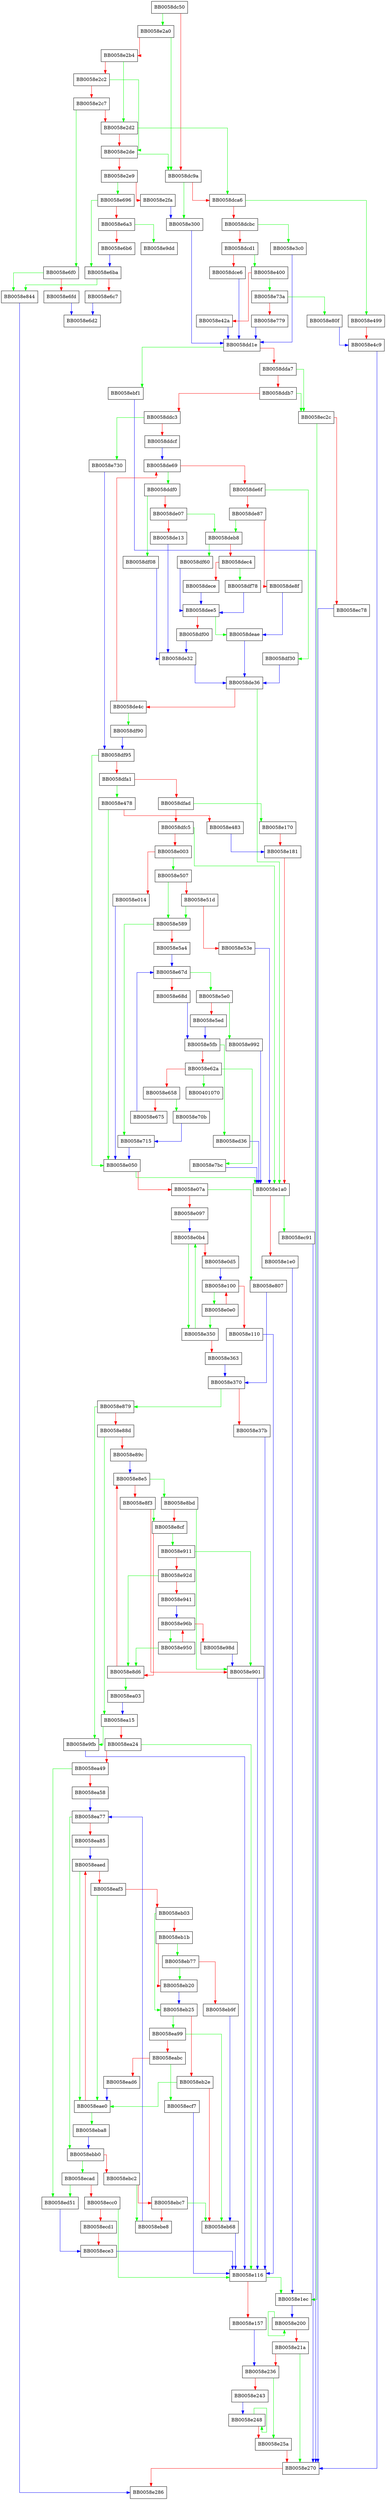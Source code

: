 digraph ossl_ec_wNAF_mul {
  node [shape="box"];
  graph [splines=ortho];
  BB0058dc50 -> BB0058e2a0 [color="green"];
  BB0058dc50 -> BB0058dc9a [color="red"];
  BB0058dc9a -> BB0058e300 [color="green"];
  BB0058dc9a -> BB0058dca6 [color="red"];
  BB0058dca6 -> BB0058e499 [color="green"];
  BB0058dca6 -> BB0058dcbc [color="red"];
  BB0058dcbc -> BB0058e3c0 [color="green"];
  BB0058dcbc -> BB0058dcd1 [color="red"];
  BB0058dcd1 -> BB0058e400 [color="green"];
  BB0058dcd1 -> BB0058dce6 [color="red"];
  BB0058dce6 -> BB0058dd1e [color="blue"];
  BB0058dd1e -> BB0058ebf1 [color="green"];
  BB0058dd1e -> BB0058dda7 [color="red"];
  BB0058dda7 -> BB0058ec2c [color="green"];
  BB0058dda7 -> BB0058ddb7 [color="red"];
  BB0058ddb7 -> BB0058ec2c [color="green"];
  BB0058ddb7 -> BB0058ddc3 [color="red"];
  BB0058ddc3 -> BB0058e730 [color="green"];
  BB0058ddc3 -> BB0058ddcf [color="red"];
  BB0058ddcf -> BB0058de69 [color="blue"];
  BB0058ddf0 -> BB0058df08 [color="green"];
  BB0058ddf0 -> BB0058de07 [color="red"];
  BB0058de07 -> BB0058deb8 [color="green"];
  BB0058de07 -> BB0058de13 [color="red"];
  BB0058de13 -> BB0058de32 [color="blue"];
  BB0058de32 -> BB0058de36 [color="blue"];
  BB0058de36 -> BB0058e1a0 [color="green"];
  BB0058de36 -> BB0058de4c [color="red"];
  BB0058de4c -> BB0058df90 [color="green"];
  BB0058de4c -> BB0058de69 [color="red"];
  BB0058de69 -> BB0058ddf0 [color="green"];
  BB0058de69 -> BB0058de6f [color="red"];
  BB0058de6f -> BB0058df30 [color="green"];
  BB0058de6f -> BB0058de87 [color="red"];
  BB0058de87 -> BB0058deb8 [color="green"];
  BB0058de87 -> BB0058de8f [color="red"];
  BB0058de8f -> BB0058deae [color="blue"];
  BB0058deae -> BB0058de36 [color="blue"];
  BB0058deb8 -> BB0058df60 [color="green"];
  BB0058deb8 -> BB0058dec4 [color="red"];
  BB0058dec4 -> BB0058df78 [color="green"];
  BB0058dec4 -> BB0058dece [color="red"];
  BB0058dece -> BB0058dee5 [color="blue"];
  BB0058dee5 -> BB0058deae [color="green"];
  BB0058dee5 -> BB0058df00 [color="red"];
  BB0058df00 -> BB0058de32 [color="blue"];
  BB0058df08 -> BB0058de32 [color="blue"];
  BB0058df30 -> BB0058de36 [color="blue"];
  BB0058df60 -> BB0058dee5 [color="blue"];
  BB0058df78 -> BB0058dee5 [color="blue"];
  BB0058df90 -> BB0058df95 [color="blue"];
  BB0058df95 -> BB0058e050 [color="green"];
  BB0058df95 -> BB0058dfa1 [color="red"];
  BB0058dfa1 -> BB0058e478 [color="green"];
  BB0058dfa1 -> BB0058dfad [color="red"];
  BB0058dfad -> BB0058e170 [color="green"];
  BB0058dfad -> BB0058dfc5 [color="red"];
  BB0058dfc5 -> BB0058e1a0 [color="green"];
  BB0058dfc5 -> BB0058e003 [color="red"];
  BB0058e003 -> BB0058e507 [color="green"];
  BB0058e003 -> BB0058e014 [color="red"];
  BB0058e014 -> BB0058e050 [color="blue"];
  BB0058e050 -> BB0058e1a0 [color="green"];
  BB0058e050 -> BB0058e07a [color="red"];
  BB0058e07a -> BB0058e807 [color="green"];
  BB0058e07a -> BB0058e097 [color="red"];
  BB0058e097 -> BB0058e0b4 [color="blue"];
  BB0058e0b4 -> BB0058e350 [color="green"];
  BB0058e0b4 -> BB0058e0d5 [color="red"];
  BB0058e0d5 -> BB0058e100 [color="blue"];
  BB0058e0e0 -> BB0058e350 [color="green"];
  BB0058e0e0 -> BB0058e100 [color="red"];
  BB0058e100 -> BB0058e0e0 [color="green"];
  BB0058e100 -> BB0058e110 [color="red"];
  BB0058e110 -> BB0058e116 [color="blue"];
  BB0058e116 -> BB0058e1ec [color="green"];
  BB0058e116 -> BB0058e157 [color="red"];
  BB0058e157 -> BB0058e236 [color="blue"];
  BB0058e170 -> BB0058e181 [color="red"];
  BB0058e181 -> BB0058e1a0 [color="red"];
  BB0058e1a0 -> BB0058ec91 [color="green"];
  BB0058e1a0 -> BB0058e1e0 [color="red"];
  BB0058e1e0 -> BB0058e1ec [color="blue"];
  BB0058e1ec -> BB0058e200 [color="blue"];
  BB0058e200 -> BB0058e200 [color="green"];
  BB0058e200 -> BB0058e21a [color="red"];
  BB0058e21a -> BB0058e270 [color="green"];
  BB0058e21a -> BB0058e236 [color="red"];
  BB0058e236 -> BB0058e25a [color="green"];
  BB0058e236 -> BB0058e243 [color="red"];
  BB0058e243 -> BB0058e248 [color="blue"];
  BB0058e248 -> BB0058e248 [color="green"];
  BB0058e248 -> BB0058e25a [color="red"];
  BB0058e25a -> BB0058e270 [color="red"];
  BB0058e270 -> BB0058e286 [color="red"];
  BB0058e2a0 -> BB0058dc9a [color="green"];
  BB0058e2a0 -> BB0058e2b4 [color="red"];
  BB0058e2b4 -> BB0058e2d2 [color="green"];
  BB0058e2b4 -> BB0058e2c2 [color="red"];
  BB0058e2c2 -> BB0058e2de [color="green"];
  BB0058e2c2 -> BB0058e2c7 [color="red"];
  BB0058e2c7 -> BB0058e6f0 [color="green"];
  BB0058e2c7 -> BB0058e2d2 [color="red"];
  BB0058e2d2 -> BB0058dca6 [color="green"];
  BB0058e2d2 -> BB0058e2de [color="red"];
  BB0058e2de -> BB0058dc9a [color="green"];
  BB0058e2de -> BB0058e2e9 [color="red"];
  BB0058e2e9 -> BB0058e696 [color="green"];
  BB0058e2e9 -> BB0058e2fa [color="red"];
  BB0058e2fa -> BB0058e300 [color="blue"];
  BB0058e300 -> BB0058dd1e [color="blue"];
  BB0058e350 -> BB0058e0b4 [color="green"];
  BB0058e350 -> BB0058e363 [color="red"];
  BB0058e363 -> BB0058e370 [color="blue"];
  BB0058e370 -> BB0058e879 [color="green"];
  BB0058e370 -> BB0058e37b [color="red"];
  BB0058e37b -> BB0058e116 [color="blue"];
  BB0058e3c0 -> BB0058dd1e [color="blue"];
  BB0058e400 -> BB0058e73a [color="green"];
  BB0058e400 -> BB0058e42a [color="red"];
  BB0058e42a -> BB0058dd1e [color="blue"];
  BB0058e478 -> BB0058e050 [color="green"];
  BB0058e478 -> BB0058e483 [color="red"];
  BB0058e483 -> BB0058e181 [color="blue"];
  BB0058e499 -> BB0058e4c9 [color="red"];
  BB0058e4c9 -> BB0058e270 [color="blue"];
  BB0058e507 -> BB0058e589 [color="green"];
  BB0058e507 -> BB0058e51d [color="red"];
  BB0058e51d -> BB0058e589 [color="green"];
  BB0058e51d -> BB0058e53e [color="red"];
  BB0058e53e -> BB0058e1a0 [color="blue"];
  BB0058e589 -> BB0058e715 [color="green"];
  BB0058e589 -> BB0058e5a4 [color="red"];
  BB0058e5a4 -> BB0058e67d [color="blue"];
  BB0058e5e0 -> BB0058e992 [color="green"];
  BB0058e5e0 -> BB0058e5ed [color="red"];
  BB0058e5ed -> BB0058e5fb [color="blue"];
  BB0058e5fb -> BB0058ed36 [color="green"];
  BB0058e5fb -> BB0058e62a [color="red"];
  BB0058e62a -> BB00401070 [color="green"];
  BB0058e62a -> BB0058e7bc [color="green"];
  BB0058e62a -> BB0058e658 [color="red"];
  BB0058e658 -> BB0058e70b [color="green"];
  BB0058e658 -> BB0058e675 [color="red"];
  BB0058e675 -> BB0058e67d [color="blue"];
  BB0058e67d -> BB0058e5e0 [color="green"];
  BB0058e67d -> BB0058e68d [color="red"];
  BB0058e68d -> BB0058e5fb [color="blue"];
  BB0058e696 -> BB0058e6ba [color="green"];
  BB0058e696 -> BB0058e6a3 [color="red"];
  BB0058e6a3 -> BB0058e9dd [color="green"];
  BB0058e6a3 -> BB0058e6b6 [color="red"];
  BB0058e6b6 -> BB0058e6ba [color="blue"];
  BB0058e6ba -> BB0058e844 [color="green"];
  BB0058e6ba -> BB0058e6c7 [color="red"];
  BB0058e6c7 -> BB0058e6d2 [color="blue"];
  BB0058e6f0 -> BB0058e844 [color="green"];
  BB0058e6f0 -> BB0058e6fd [color="red"];
  BB0058e6fd -> BB0058e6d2 [color="blue"];
  BB0058e70b -> BB0058e715 [color="blue"];
  BB0058e715 -> BB0058e050 [color="blue"];
  BB0058e730 -> BB0058df95 [color="blue"];
  BB0058e73a -> BB0058e80f [color="green"];
  BB0058e73a -> BB0058e779 [color="red"];
  BB0058e779 -> BB0058dd1e [color="blue"];
  BB0058e7bc -> BB0058e1a0 [color="blue"];
  BB0058e807 -> BB0058e370 [color="blue"];
  BB0058e80f -> BB0058e4c9 [color="blue"];
  BB0058e844 -> BB0058e286 [color="blue"];
  BB0058e879 -> BB0058e9fb [color="green"];
  BB0058e879 -> BB0058e88d [color="red"];
  BB0058e88d -> BB0058ea15 [color="green"];
  BB0058e88d -> BB0058e89c [color="red"];
  BB0058e89c -> BB0058e8e5 [color="blue"];
  BB0058e8bd -> BB0058e901 [color="green"];
  BB0058e8bd -> BB0058e8cf [color="red"];
  BB0058e8cf -> BB0058e911 [color="green"];
  BB0058e8cf -> BB0058e8d6 [color="red"];
  BB0058e8d6 -> BB0058ea03 [color="green"];
  BB0058e8d6 -> BB0058e8e5 [color="red"];
  BB0058e8e5 -> BB0058e8bd [color="green"];
  BB0058e8e5 -> BB0058e8f3 [color="red"];
  BB0058e8f3 -> BB0058e8cf [color="green"];
  BB0058e8f3 -> BB0058e901 [color="red"];
  BB0058e901 -> BB0058e116 [color="blue"];
  BB0058e911 -> BB0058e901 [color="green"];
  BB0058e911 -> BB0058e92d [color="red"];
  BB0058e92d -> BB0058e8d6 [color="green"];
  BB0058e92d -> BB0058e941 [color="red"];
  BB0058e941 -> BB0058e96b [color="blue"];
  BB0058e950 -> BB0058e8d6 [color="green"];
  BB0058e950 -> BB0058e96b [color="red"];
  BB0058e96b -> BB0058e950 [color="green"];
  BB0058e96b -> BB0058e98d [color="red"];
  BB0058e98d -> BB0058e901 [color="blue"];
  BB0058e992 -> BB0058e1a0 [color="blue"];
  BB0058e9fb -> BB0058e116 [color="blue"];
  BB0058ea03 -> BB0058ea15 [color="blue"];
  BB0058ea15 -> BB0058e9fb [color="green"];
  BB0058ea15 -> BB0058ea24 [color="red"];
  BB0058ea24 -> BB0058e116 [color="green"];
  BB0058ea24 -> BB0058ea49 [color="red"];
  BB0058ea49 -> BB0058ed51 [color="green"];
  BB0058ea49 -> BB0058ea58 [color="red"];
  BB0058ea58 -> BB0058ea77 [color="blue"];
  BB0058ea77 -> BB0058ebb0 [color="green"];
  BB0058ea77 -> BB0058ea85 [color="red"];
  BB0058ea85 -> BB0058eaed [color="blue"];
  BB0058ea99 -> BB0058eb68 [color="green"];
  BB0058ea99 -> BB0058eabc [color="red"];
  BB0058eabc -> BB0058ecf7 [color="green"];
  BB0058eabc -> BB0058ead6 [color="red"];
  BB0058ead6 -> BB0058eae0 [color="blue"];
  BB0058eae0 -> BB0058eba8 [color="green"];
  BB0058eae0 -> BB0058eaed [color="red"];
  BB0058eaed -> BB0058eae0 [color="green"];
  BB0058eaed -> BB0058eaf3 [color="red"];
  BB0058eaf3 -> BB0058eae0 [color="green"];
  BB0058eaf3 -> BB0058eb03 [color="red"];
  BB0058eb03 -> BB0058eb25 [color="green"];
  BB0058eb03 -> BB0058eb1b [color="red"];
  BB0058eb1b -> BB0058eb77 [color="green"];
  BB0058eb1b -> BB0058eb20 [color="red"];
  BB0058eb20 -> BB0058eb25 [color="blue"];
  BB0058eb25 -> BB0058ea99 [color="green"];
  BB0058eb25 -> BB0058eb2e [color="red"];
  BB0058eb2e -> BB0058eae0 [color="green"];
  BB0058eb2e -> BB0058eb68 [color="red"];
  BB0058eb68 -> BB0058e116 [color="blue"];
  BB0058eb77 -> BB0058eb20 [color="green"];
  BB0058eb77 -> BB0058eb9f [color="red"];
  BB0058eb9f -> BB0058eb68 [color="blue"];
  BB0058eba8 -> BB0058ebb0 [color="blue"];
  BB0058ebb0 -> BB0058ecad [color="green"];
  BB0058ebb0 -> BB0058ebc2 [color="red"];
  BB0058ebc2 -> BB0058ebe8 [color="green"];
  BB0058ebc2 -> BB0058ebc7 [color="red"];
  BB0058ebc7 -> BB0058eb68 [color="green"];
  BB0058ebc7 -> BB0058ebe8 [color="red"];
  BB0058ebe8 -> BB0058ea77 [color="blue"];
  BB0058ebf1 -> BB0058e270 [color="blue"];
  BB0058ec2c -> BB0058e1ec [color="green"];
  BB0058ec2c -> BB0058ec78 [color="red"];
  BB0058ec78 -> BB0058e270 [color="blue"];
  BB0058ec91 -> BB0058e270 [color="blue"];
  BB0058ecad -> BB0058ed51 [color="green"];
  BB0058ecad -> BB0058ecc0 [color="red"];
  BB0058ecc0 -> BB0058e116 [color="green"];
  BB0058ecc0 -> BB0058ecd1 [color="red"];
  BB0058ecd1 -> BB0058ece3 [color="red"];
  BB0058ece3 -> BB0058e116 [color="blue"];
  BB0058ecf7 -> BB0058e116 [color="blue"];
  BB0058ed36 -> BB0058e1a0 [color="blue"];
  BB0058ed51 -> BB0058ece3 [color="blue"];
}